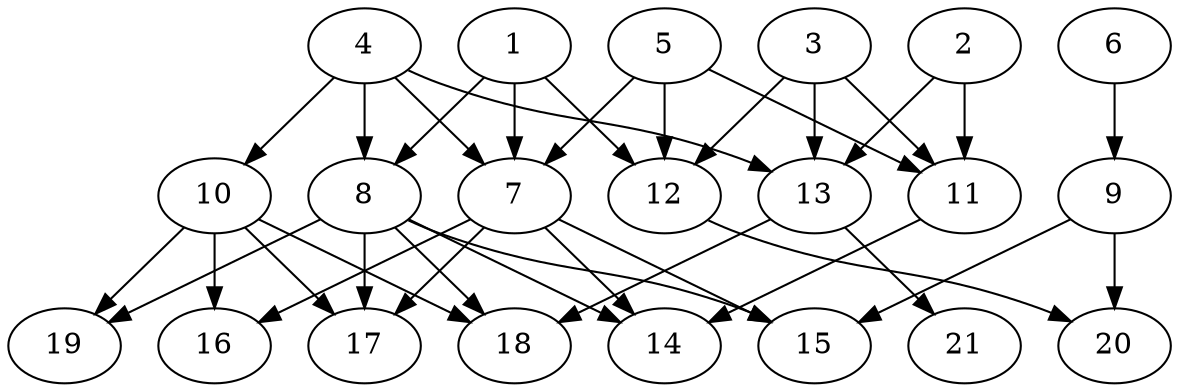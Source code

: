 // DAG (tier=2-normal, mode=data, n=21, ccr=0.401, fat=0.643, density=0.467, regular=0.448, jump=0.147, mindata=2097152, maxdata=16777216)
// DAG automatically generated by daggen at Sun Aug 24 16:33:34 2025
// /home/ermia/Project/Environments/daggen/bin/daggen --dot --ccr 0.401 --fat 0.643 --regular 0.448 --density 0.467 --jump 0.147 --mindata 2097152 --maxdata 16777216 -n 21 
digraph G {
  1 [size="4219110176323534848000", alpha="0.07", expect_size="2109555088161767424000"]
  1 -> 7 [size ="2088833856307200"]
  1 -> 8 [size ="2088833856307200"]
  1 -> 12 [size ="2088833856307200"]
  2 [size="98108777714459600", alpha="0.04", expect_size="49054388857229800"]
  2 -> 11 [size ="1877383892172800"]
  2 -> 13 [size ="1877383892172800"]
  3 [size="1472652465535627008", alpha="0.07", expect_size="736326232767813504"]
  3 -> 11 [size ="882532304289792"]
  3 -> 12 [size ="882532304289792"]
  3 -> 13 [size ="882532304289792"]
  4 [size="1553415680487849984000", alpha="0.04", expect_size="776707840243924992000"]
  4 -> 7 [size ="1073038019788800"]
  4 -> 8 [size ="1073038019788800"]
  4 -> 10 [size ="1073038019788800"]
  4 -> 13 [size ="1073038019788800"]
  5 [size="2324036660119563776", alpha="0.15", expect_size="1162018330059781888"]
  5 -> 7 [size ="1231019801837568"]
  5 -> 11 [size ="1231019801837568"]
  5 -> 12 [size ="1231019801837568"]
  6 [size="3121633054687944192", alpha="0.11", expect_size="1560816527343972096"]
  6 -> 9 [size ="2121524337180672"]
  7 [size="23697917026557484", alpha="0.04", expect_size="11848958513278742"]
  7 -> 14 [size ="478551706959872"]
  7 -> 15 [size ="478551706959872"]
  7 -> 16 [size ="478551706959872"]
  7 -> 17 [size ="478551706959872"]
  8 [size="396086392104548672", alpha="0.03", expect_size="198043196052274336"]
  8 -> 14 [size ="182711339712512"]
  8 -> 15 [size ="182711339712512"]
  8 -> 17 [size ="182711339712512"]
  8 -> 18 [size ="182711339712512"]
  8 -> 19 [size ="182711339712512"]
  9 [size="833658472405825224704", alpha="0.08", expect_size="416829236202912612352"]
  9 -> 15 [size ="708623307112448"]
  9 -> 20 [size ="708623307112448"]
  10 [size="3119856372605888512", alpha="0.05", expect_size="1559928186302944256"]
  10 -> 16 [size ="1211384528371712"]
  10 -> 17 [size ="1211384528371712"]
  10 -> 18 [size ="1211384528371712"]
  10 -> 19 [size ="1211384528371712"]
  11 [size="4036194338704491", alpha="0.20", expect_size="2018097169352245"]
  11 -> 14 [size ="384360658239488"]
  12 [size="3081582422841983238144", alpha="0.11", expect_size="1540791211420991619072"]
  12 -> 20 [size ="1694100533280768"]
  13 [size="1149325137614472704", alpha="0.08", expect_size="574662568807236352"]
  13 -> 18 [size ="573998756790272"]
  13 -> 21 [size ="573998756790272"]
  14 [size="1870230753164794", alpha="0.08", expect_size="935115376582397"]
  15 [size="2127414180095740", alpha="0.07", expect_size="1063707090047870"]
  16 [size="3059909392205302784", alpha="0.06", expect_size="1529954696102651392"]
  17 [size="47427272608897840", alpha="0.04", expect_size="23713636304448920"]
  18 [size="38139134617734184", alpha="0.03", expect_size="19069567308867092"]
  19 [size="5878017237680548", alpha="0.04", expect_size="2939008618840274"]
  20 [size="52786166411933552", alpha="0.08", expect_size="26393083205966776"]
  21 [size="3817856340393174499328", alpha="0.19", expect_size="1908928170196587249664"]
}